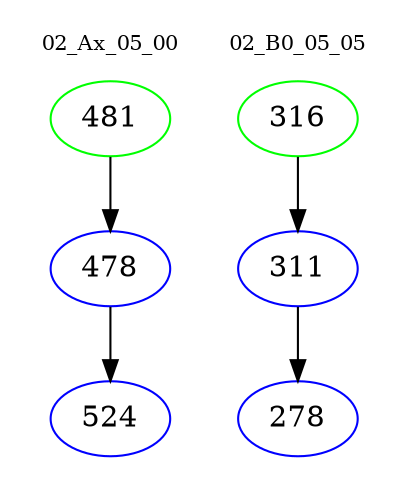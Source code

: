 digraph{
subgraph cluster_0 {
color = white
label = "02_Ax_05_00";
fontsize=10;
T0_481 [label="481", color="green"]
T0_481 -> T0_478 [color="black"]
T0_478 [label="478", color="blue"]
T0_478 -> T0_524 [color="black"]
T0_524 [label="524", color="blue"]
}
subgraph cluster_1 {
color = white
label = "02_B0_05_05";
fontsize=10;
T1_316 [label="316", color="green"]
T1_316 -> T1_311 [color="black"]
T1_311 [label="311", color="blue"]
T1_311 -> T1_278 [color="black"]
T1_278 [label="278", color="blue"]
}
}
